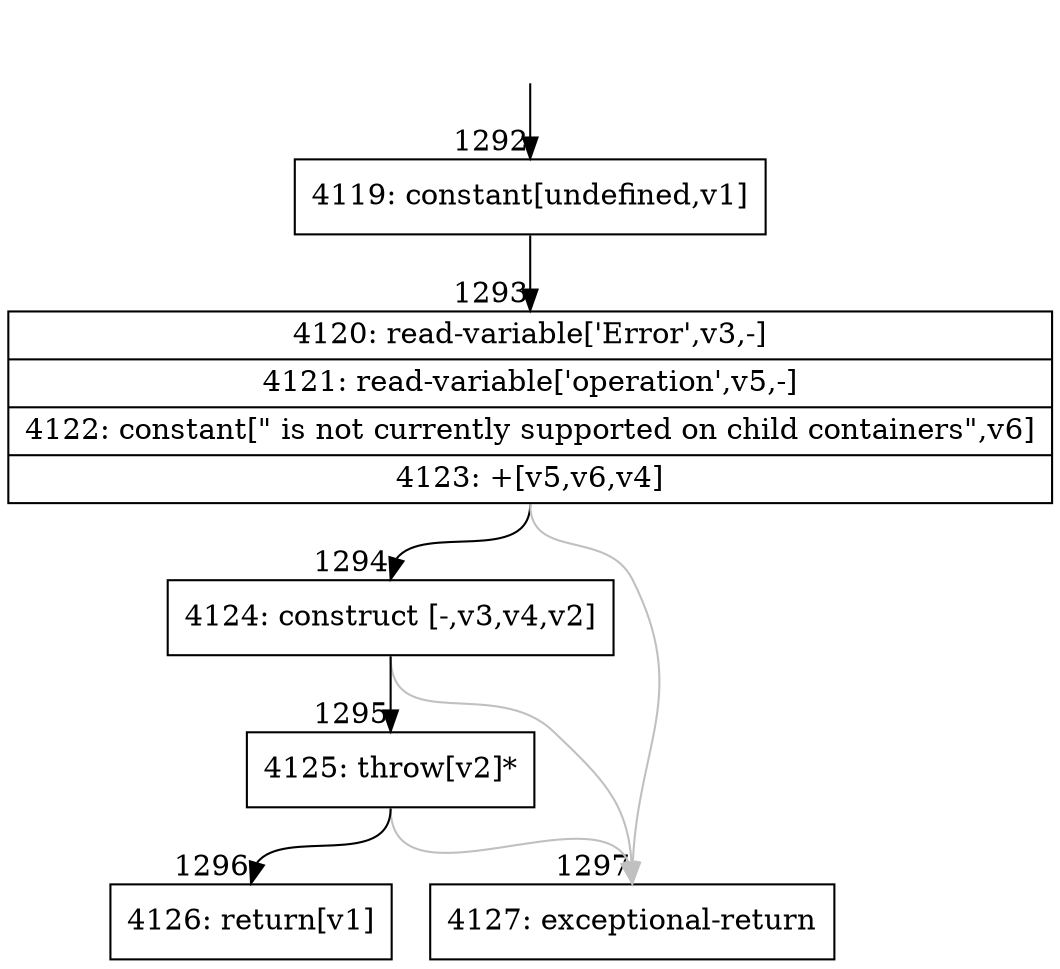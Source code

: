 digraph {
rankdir="TD"
BB_entry97[shape=none,label=""];
BB_entry97 -> BB1292 [tailport=s, headport=n, headlabel="    1292"]
BB1292 [shape=record label="{4119: constant[undefined,v1]}" ] 
BB1292 -> BB1293 [tailport=s, headport=n, headlabel="      1293"]
BB1293 [shape=record label="{4120: read-variable['Error',v3,-]|4121: read-variable['operation',v5,-]|4122: constant[\" is not currently supported on child containers\",v6]|4123: +[v5,v6,v4]}" ] 
BB1293 -> BB1294 [tailport=s, headport=n, headlabel="      1294"]
BB1293 -> BB1297 [tailport=s, headport=n, color=gray, headlabel="      1297"]
BB1294 [shape=record label="{4124: construct [-,v3,v4,v2]}" ] 
BB1294 -> BB1295 [tailport=s, headport=n, headlabel="      1295"]
BB1294 -> BB1297 [tailport=s, headport=n, color=gray]
BB1295 [shape=record label="{4125: throw[v2]*}" ] 
BB1295 -> BB1296 [tailport=s, headport=n, headlabel="      1296"]
BB1295 -> BB1297 [tailport=s, headport=n, color=gray]
BB1296 [shape=record label="{4126: return[v1]}" ] 
BB1297 [shape=record label="{4127: exceptional-return}" ] 
//#$~ 1777
}

